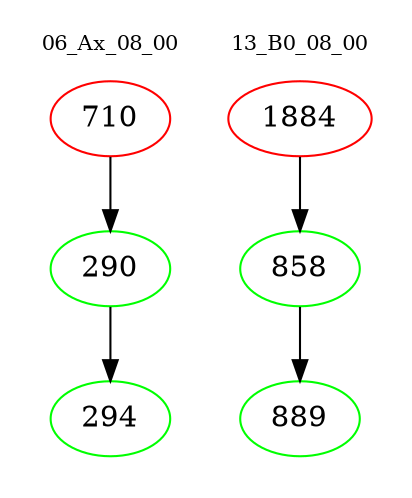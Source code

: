 digraph{
subgraph cluster_0 {
color = white
label = "06_Ax_08_00";
fontsize=10;
T0_710 [label="710", color="red"]
T0_710 -> T0_290 [color="black"]
T0_290 [label="290", color="green"]
T0_290 -> T0_294 [color="black"]
T0_294 [label="294", color="green"]
}
subgraph cluster_1 {
color = white
label = "13_B0_08_00";
fontsize=10;
T1_1884 [label="1884", color="red"]
T1_1884 -> T1_858 [color="black"]
T1_858 [label="858", color="green"]
T1_858 -> T1_889 [color="black"]
T1_889 [label="889", color="green"]
}
}
